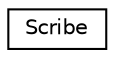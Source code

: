 digraph "Graphical Class Hierarchy"
{
  edge [fontname="Helvetica",fontsize="10",labelfontname="Helvetica",labelfontsize="10"];
  node [fontname="Helvetica",fontsize="10",shape=record];
  rankdir="LR";
  Node0 [label="Scribe",height=0.2,width=0.4,color="black", fillcolor="white", style="filled",URL="$class_scribe.html"];
}
